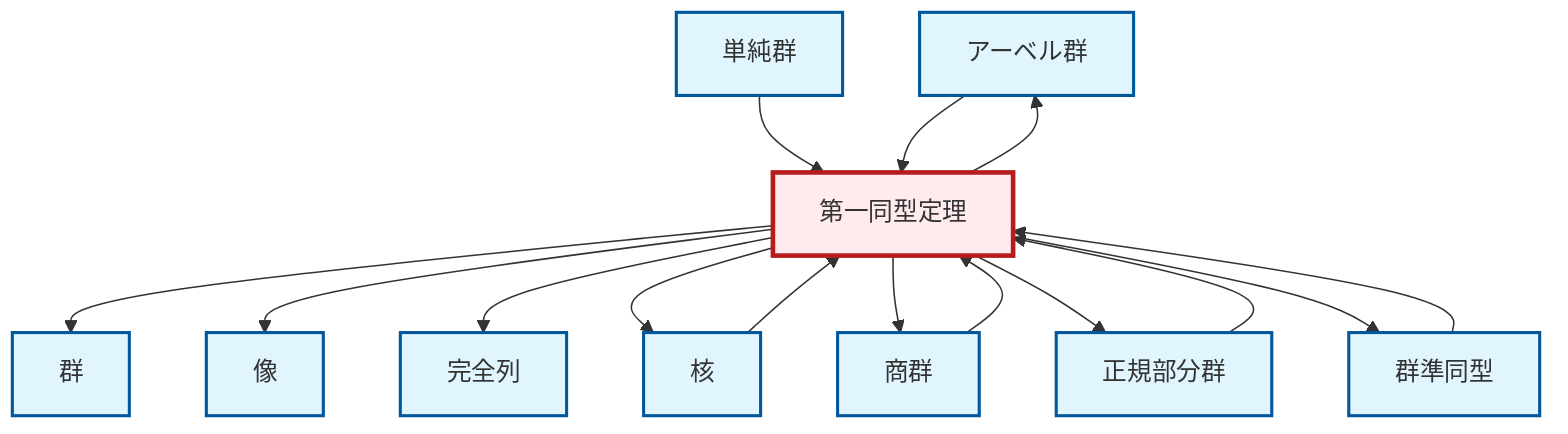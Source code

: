 graph TD
    classDef definition fill:#e1f5fe,stroke:#01579b,stroke-width:2px
    classDef theorem fill:#f3e5f5,stroke:#4a148c,stroke-width:2px
    classDef axiom fill:#fff3e0,stroke:#e65100,stroke-width:2px
    classDef example fill:#e8f5e9,stroke:#1b5e20,stroke-width:2px
    classDef current fill:#ffebee,stroke:#b71c1c,stroke-width:3px
    def-abelian-group["アーベル群"]:::definition
    def-kernel["核"]:::definition
    def-group["群"]:::definition
    def-quotient-group["商群"]:::definition
    thm-first-isomorphism["第一同型定理"]:::theorem
    def-exact-sequence["完全列"]:::definition
    def-normal-subgroup["正規部分群"]:::definition
    def-homomorphism["群準同型"]:::definition
    def-image["像"]:::definition
    def-simple-group["単純群"]:::definition
    def-homomorphism --> thm-first-isomorphism
    thm-first-isomorphism --> def-group
    thm-first-isomorphism --> def-image
    thm-first-isomorphism --> def-abelian-group
    def-normal-subgroup --> thm-first-isomorphism
    def-simple-group --> thm-first-isomorphism
    thm-first-isomorphism --> def-exact-sequence
    thm-first-isomorphism --> def-kernel
    thm-first-isomorphism --> def-quotient-group
    thm-first-isomorphism --> def-normal-subgroup
    def-kernel --> thm-first-isomorphism
    thm-first-isomorphism --> def-homomorphism
    def-quotient-group --> thm-first-isomorphism
    def-abelian-group --> thm-first-isomorphism
    class thm-first-isomorphism current